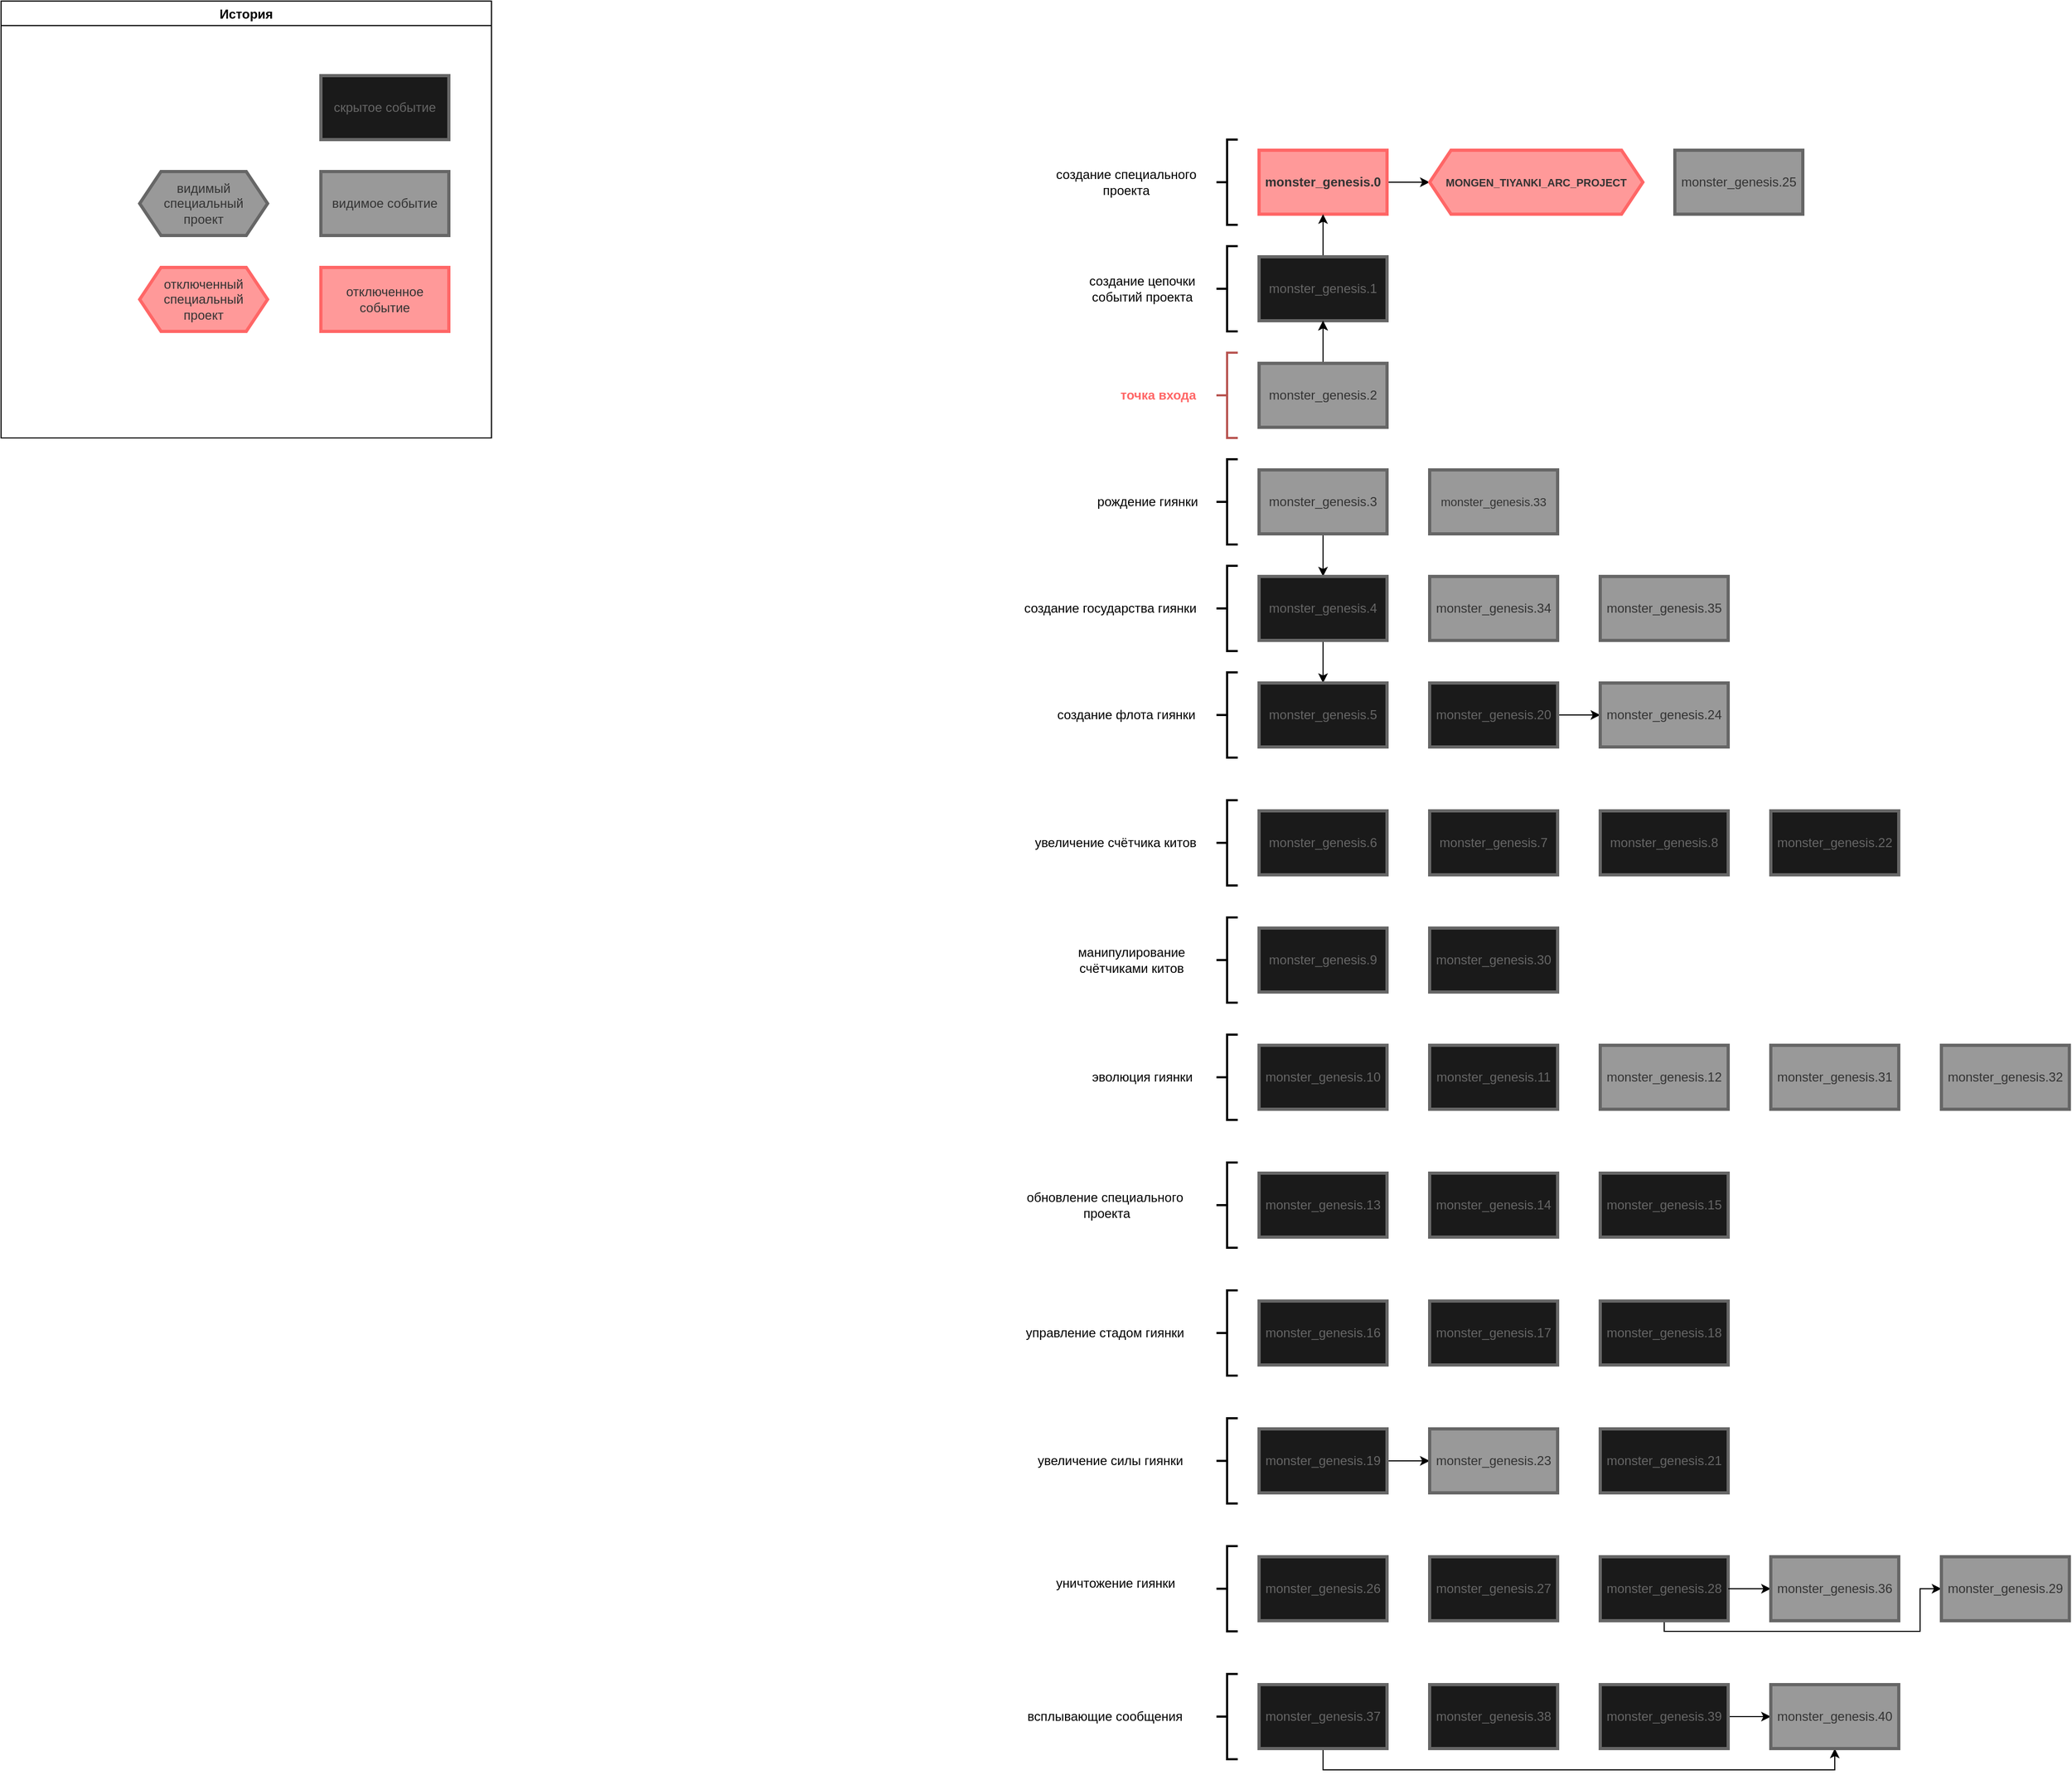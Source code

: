 <mxfile version="21.2.1" type="github">
  <diagram name="Page-1" id="_ViOMv9YvLKTItKcE3aO">
    <mxGraphModel dx="2012" dy="702" grid="1" gridSize="10" guides="1" tooltips="1" connect="1" arrows="1" fold="1" page="1" pageScale="1" pageWidth="850" pageHeight="1100" math="0" shadow="0">
      <root>
        <mxCell id="0" />
        <mxCell id="1" parent="0" />
        <mxCell id="SBqQF3lLg_DirTqzvueh-11" value="" style="edgeStyle=orthogonalEdgeStyle;rounded=0;orthogonalLoop=1;jettySize=auto;html=1;" parent="1" source="ty8lAIpCZy4D9RnfsmEh-1" target="SBqQF3lLg_DirTqzvueh-10" edge="1">
          <mxGeometry relative="1" as="geometry" />
        </mxCell>
        <mxCell id="ty8lAIpCZy4D9RnfsmEh-1" value="&lt;b&gt;monster_genesis.0&lt;/b&gt;" style="rounded=0;whiteSpace=wrap;html=1;fillColor=#FF9999;fontColor=#333333;strokeColor=#FF6666;glass=0;shadow=0;gradientColor=none;strokeWidth=3;" parent="1" vertex="1">
          <mxGeometry x="360" y="170" width="120" height="60" as="geometry" />
        </mxCell>
        <mxCell id="SBqQF3lLg_DirTqzvueh-3" value="" style="edgeStyle=orthogonalEdgeStyle;rounded=0;orthogonalLoop=1;jettySize=auto;html=1;endSize=6;jumpSize=6;" parent="1" source="ty8lAIpCZy4D9RnfsmEh-2" target="ty8lAIpCZy4D9RnfsmEh-1" edge="1">
          <mxGeometry relative="1" as="geometry" />
        </mxCell>
        <mxCell id="ty8lAIpCZy4D9RnfsmEh-2" value="&lt;div&gt;monster_genesis.1&lt;/div&gt;" style="whiteSpace=wrap;html=1;rounded=0;fillColor=#1A1A1A;strokeColor=#666666;fontColor=#666666;glass=0;shadow=0;gradientColor=none;strokeWidth=3;" parent="1" vertex="1">
          <mxGeometry x="360" y="270" width="120" height="60" as="geometry" />
        </mxCell>
        <mxCell id="SBqQF3lLg_DirTqzvueh-2" value="" style="edgeStyle=orthogonalEdgeStyle;rounded=0;orthogonalLoop=1;jettySize=auto;html=1;endSize=6;" parent="1" source="ty8lAIpCZy4D9RnfsmEh-8" target="ty8lAIpCZy4D9RnfsmEh-2" edge="1">
          <mxGeometry relative="1" as="geometry" />
        </mxCell>
        <mxCell id="SBqQF3lLg_DirTqzvueh-12" value="" style="edgeStyle=orthogonalEdgeStyle;rounded=0;orthogonalLoop=1;jettySize=auto;html=1;" parent="1" source="ty8lAIpCZy4D9RnfsmEh-8" target="ty8lAIpCZy4D9RnfsmEh-2" edge="1">
          <mxGeometry relative="1" as="geometry" />
        </mxCell>
        <mxCell id="ty8lAIpCZy4D9RnfsmEh-8" value="&lt;div&gt;monster_genesis.2&lt;/div&gt;" style="whiteSpace=wrap;html=1;fillColor=#999999;strokeColor=#666666;fontColor=#333333;rounded=0;glass=0;shadow=0;gradientColor=none;strokeWidth=3;" parent="1" vertex="1">
          <mxGeometry x="360" y="370" width="120" height="60" as="geometry" />
        </mxCell>
        <mxCell id="SBqQF3lLg_DirTqzvueh-10" value="&lt;font style=&quot;font-size: 10px;&quot;&gt;&lt;b&gt;MONGEN_TIYANKI_ARC_PROJECT&lt;/b&gt;&lt;/font&gt;" style="shape=hexagon;perimeter=hexagonPerimeter2;whiteSpace=wrap;html=1;fixedSize=1;fillColor=#FF9999;strokeColor=#FF6666;fontColor=#333333;rounded=0;glass=0;shadow=0;gradientColor=none;strokeWidth=3;" parent="1" vertex="1">
          <mxGeometry x="520" y="170" width="200" height="60" as="geometry" />
        </mxCell>
        <mxCell id="SBqQF3lLg_DirTqzvueh-16" value="" style="edgeStyle=orthogonalEdgeStyle;rounded=0;orthogonalLoop=1;jettySize=auto;html=1;" parent="1" source="SBqQF3lLg_DirTqzvueh-13" target="SBqQF3lLg_DirTqzvueh-15" edge="1">
          <mxGeometry relative="1" as="geometry" />
        </mxCell>
        <mxCell id="SBqQF3lLg_DirTqzvueh-13" value="&lt;div&gt;monster_genesis.3&lt;/div&gt;" style="whiteSpace=wrap;html=1;fillColor=#999999;strokeColor=#666666;fontColor=#333333;rounded=0;glass=0;shadow=0;gradientColor=none;strokeWidth=3;" parent="1" vertex="1">
          <mxGeometry x="360" y="470" width="120" height="60" as="geometry" />
        </mxCell>
        <mxCell id="SBqQF3lLg_DirTqzvueh-18" value="" style="edgeStyle=orthogonalEdgeStyle;rounded=0;orthogonalLoop=1;jettySize=auto;html=1;" parent="1" source="SBqQF3lLg_DirTqzvueh-15" target="SBqQF3lLg_DirTqzvueh-17" edge="1">
          <mxGeometry relative="1" as="geometry" />
        </mxCell>
        <mxCell id="SBqQF3lLg_DirTqzvueh-15" value="&lt;div&gt;monster_genesis.4&lt;/div&gt;" style="whiteSpace=wrap;html=1;fillColor=#1A1A1A;strokeColor=#666666;fontColor=#666666;rounded=0;glass=0;shadow=0;gradientColor=none;strokeWidth=3;" parent="1" vertex="1">
          <mxGeometry x="360" y="570" width="120" height="60" as="geometry" />
        </mxCell>
        <mxCell id="SBqQF3lLg_DirTqzvueh-17" value="&lt;div&gt;monster_genesis.5&lt;/div&gt;" style="whiteSpace=wrap;html=1;fillColor=#1A1A1A;strokeColor=#666666;fontColor=#666666;rounded=0;glass=0;shadow=0;gradientColor=none;strokeWidth=3;" parent="1" vertex="1">
          <mxGeometry x="360" y="670" width="120" height="60" as="geometry" />
        </mxCell>
        <mxCell id="SBqQF3lLg_DirTqzvueh-22" value="История" style="swimlane;" parent="1" vertex="1">
          <mxGeometry x="-820" y="30" width="460" height="410" as="geometry">
            <mxRectangle x="-820" y="30" width="90" height="30" as="alternateBounds" />
          </mxGeometry>
        </mxCell>
        <mxCell id="ty8lAIpCZy4D9RnfsmEh-4" value="скрытое событие" style="whiteSpace=wrap;html=1;fillColor=#1A1A1A;strokeColor=#666666;fontColor=#666666;rounded=0;glass=0;shadow=0;gradientColor=none;strokeWidth=3;" parent="SBqQF3lLg_DirTqzvueh-22" vertex="1">
          <mxGeometry x="300" y="70" width="120" height="60" as="geometry" />
        </mxCell>
        <mxCell id="ty8lAIpCZy4D9RnfsmEh-6" value="видимое событие" style="whiteSpace=wrap;html=1;fillColor=#999999;strokeColor=#666666;fontColor=#333333;rounded=0;strokeWidth=3;" parent="SBqQF3lLg_DirTqzvueh-22" vertex="1">
          <mxGeometry x="300" y="160" width="120" height="60" as="geometry" />
        </mxCell>
        <mxCell id="SBqQF3lLg_DirTqzvueh-4" value="отключенное событие" style="whiteSpace=wrap;html=1;fillColor=#FF9999;strokeColor=#FF6666;fontColor=#333333;rounded=0;strokeWidth=3;" parent="SBqQF3lLg_DirTqzvueh-22" vertex="1">
          <mxGeometry x="300" y="250" width="120" height="60" as="geometry" />
        </mxCell>
        <mxCell id="SBqQF3lLg_DirTqzvueh-8" value="&lt;div&gt;видимый специальный &lt;br&gt;&lt;/div&gt;&lt;div&gt;проект&lt;/div&gt;" style="shape=hexagon;perimeter=hexagonPerimeter2;whiteSpace=wrap;html=1;fixedSize=1;fillColor=#999999;strokeColor=#666666;fontColor=#333333;rounded=0;glass=0;shadow=0;gradientColor=none;strokeWidth=3;" parent="SBqQF3lLg_DirTqzvueh-22" vertex="1">
          <mxGeometry x="130" y="160" width="120" height="60" as="geometry" />
        </mxCell>
        <mxCell id="SBqQF3lLg_DirTqzvueh-19" value="&lt;div&gt;отключенный специальный &lt;br&gt;&lt;/div&gt;&lt;div&gt;проект&lt;/div&gt;" style="shape=hexagon;perimeter=hexagonPerimeter2;whiteSpace=wrap;html=1;fixedSize=1;fillColor=#FF9999;strokeColor=#FF6666;fontColor=#333333;rounded=0;glass=0;shadow=0;gradientColor=none;strokeWidth=3;" parent="SBqQF3lLg_DirTqzvueh-22" vertex="1">
          <mxGeometry x="130" y="250" width="120" height="60" as="geometry" />
        </mxCell>
        <mxCell id="SBqQF3lLg_DirTqzvueh-23" value="&lt;div&gt;monster_genesis.6&lt;/div&gt;" style="whiteSpace=wrap;html=1;fillColor=#1A1A1A;strokeColor=#666666;fontColor=#666666;rounded=0;glass=0;shadow=0;gradientColor=none;strokeWidth=3;" parent="1" vertex="1">
          <mxGeometry x="360" y="790" width="120" height="60" as="geometry" />
        </mxCell>
        <mxCell id="SBqQF3lLg_DirTqzvueh-25" value="&lt;div&gt;monster_genesis.7&lt;/div&gt;" style="whiteSpace=wrap;html=1;fillColor=#1A1A1A;strokeColor=#666666;fontColor=#666666;rounded=0;glass=0;shadow=0;gradientColor=none;strokeWidth=3;" parent="1" vertex="1">
          <mxGeometry x="520" y="790" width="120" height="60" as="geometry" />
        </mxCell>
        <mxCell id="SBqQF3lLg_DirTqzvueh-27" value="&lt;div&gt;monster_genesis.8&lt;/div&gt;" style="whiteSpace=wrap;html=1;fillColor=#1A1A1A;strokeColor=#666666;fontColor=#666666;rounded=0;glass=0;shadow=0;gradientColor=none;strokeWidth=3;" parent="1" vertex="1">
          <mxGeometry x="680" y="790" width="120" height="60" as="geometry" />
        </mxCell>
        <mxCell id="SBqQF3lLg_DirTqzvueh-29" value="&lt;div&gt;monster_genesis.9&lt;/div&gt;" style="whiteSpace=wrap;html=1;fillColor=#1A1A1A;strokeColor=#666666;fontColor=#666666;rounded=0;glass=0;shadow=0;gradientColor=none;strokeWidth=3;" parent="1" vertex="1">
          <mxGeometry x="360" y="900" width="120" height="60" as="geometry" />
        </mxCell>
        <mxCell id="SBqQF3lLg_DirTqzvueh-31" value="&lt;div&gt;monster_genesis.10&lt;/div&gt;" style="whiteSpace=wrap;html=1;fillColor=#1A1A1A;strokeColor=#666666;fontColor=#666666;rounded=0;glass=0;shadow=0;gradientColor=none;strokeWidth=3;" parent="1" vertex="1">
          <mxGeometry x="360" y="1010" width="120" height="60" as="geometry" />
        </mxCell>
        <mxCell id="SBqQF3lLg_DirTqzvueh-33" value="&lt;div&gt;monster_genesis.11&lt;/div&gt;" style="whiteSpace=wrap;html=1;fillColor=#1A1A1A;strokeColor=#666666;fontColor=#666666;rounded=0;glass=0;shadow=0;gradientColor=none;strokeWidth=3;" parent="1" vertex="1">
          <mxGeometry x="520" y="1010" width="120" height="60" as="geometry" />
        </mxCell>
        <mxCell id="SBqQF3lLg_DirTqzvueh-35" value="" style="strokeWidth=2;html=1;shape=mxgraph.flowchart.annotation_2;align=left;labelPosition=right;pointerEvents=1;" parent="1" vertex="1">
          <mxGeometry x="320" y="780" width="20" height="80" as="geometry" />
        </mxCell>
        <mxCell id="SBqQF3lLg_DirTqzvueh-36" value="&lt;div&gt;увеличение счётчика китов&lt;/div&gt;" style="text;html=1;align=center;verticalAlign=middle;resizable=0;points=[];autosize=1;strokeColor=none;fillColor=none;" parent="1" vertex="1">
          <mxGeometry x="140" y="805" width="170" height="30" as="geometry" />
        </mxCell>
        <mxCell id="SBqQF3lLg_DirTqzvueh-41" value="" style="strokeWidth=2;html=1;shape=mxgraph.flowchart.annotation_2;align=left;labelPosition=right;pointerEvents=1;" parent="1" vertex="1">
          <mxGeometry x="320" y="890" width="20" height="80" as="geometry" />
        </mxCell>
        <mxCell id="SBqQF3lLg_DirTqzvueh-42" value="&lt;div&gt;манипулирование &lt;br&gt;&lt;/div&gt;&lt;div&gt;счётчиками китов&lt;/div&gt;" style="text;html=1;align=center;verticalAlign=middle;resizable=0;points=[];autosize=1;strokeColor=none;fillColor=none;" parent="1" vertex="1">
          <mxGeometry x="180" y="910" width="120" height="40" as="geometry" />
        </mxCell>
        <mxCell id="SBqQF3lLg_DirTqzvueh-43" value="" style="strokeWidth=2;html=1;shape=mxgraph.flowchart.annotation_2;align=left;labelPosition=right;pointerEvents=1;fillColor=#f8cecc;strokeColor=#b85450;" parent="1" vertex="1">
          <mxGeometry x="320" y="360" width="20" height="80" as="geometry" />
        </mxCell>
        <mxCell id="SBqQF3lLg_DirTqzvueh-44" value="точка входа" style="text;html=1;align=center;verticalAlign=middle;resizable=0;points=[];autosize=1;strokeColor=none;fillColor=none;fontStyle=1;fontSize=12;fontColor=#FF6666;" parent="1" vertex="1">
          <mxGeometry x="220" y="385" width="90" height="30" as="geometry" />
        </mxCell>
        <mxCell id="SBqQF3lLg_DirTqzvueh-45" value="" style="strokeWidth=2;html=1;shape=mxgraph.flowchart.annotation_2;align=left;labelPosition=right;pointerEvents=1;" parent="1" vertex="1">
          <mxGeometry x="320" y="1000" width="20" height="80" as="geometry" />
        </mxCell>
        <mxCell id="SBqQF3lLg_DirTqzvueh-46" value="эволюция гиянки" style="text;html=1;align=center;verticalAlign=middle;resizable=0;points=[];autosize=1;strokeColor=none;fillColor=none;" parent="1" vertex="1">
          <mxGeometry x="190" y="1025" width="120" height="30" as="geometry" />
        </mxCell>
        <mxCell id="SBqQF3lLg_DirTqzvueh-47" value="" style="strokeWidth=2;html=1;shape=mxgraph.flowchart.annotation_2;align=left;labelPosition=right;pointerEvents=1;" parent="1" vertex="1">
          <mxGeometry x="320" y="460" width="20" height="80" as="geometry" />
        </mxCell>
        <mxCell id="SBqQF3lLg_DirTqzvueh-48" value="рождение гиянки" style="text;html=1;align=center;verticalAlign=middle;resizable=0;points=[];autosize=1;strokeColor=none;fillColor=none;" parent="1" vertex="1">
          <mxGeometry x="200" y="485" width="110" height="30" as="geometry" />
        </mxCell>
        <mxCell id="SBqQF3lLg_DirTqzvueh-49" value="" style="strokeWidth=2;html=1;shape=mxgraph.flowchart.annotation_2;align=left;labelPosition=right;pointerEvents=1;" parent="1" vertex="1">
          <mxGeometry x="320" y="560" width="20" height="80" as="geometry" />
        </mxCell>
        <mxCell id="SBqQF3lLg_DirTqzvueh-50" value="создание государства гиянки" style="text;html=1;align=center;verticalAlign=middle;resizable=0;points=[];autosize=1;strokeColor=none;fillColor=none;" parent="1" vertex="1">
          <mxGeometry x="130" y="585" width="180" height="30" as="geometry" />
        </mxCell>
        <mxCell id="SBqQF3lLg_DirTqzvueh-51" value="" style="strokeWidth=2;html=1;shape=mxgraph.flowchart.annotation_2;align=left;labelPosition=right;pointerEvents=1;" parent="1" vertex="1">
          <mxGeometry x="320" y="660" width="20" height="80" as="geometry" />
        </mxCell>
        <mxCell id="SBqQF3lLg_DirTqzvueh-52" value="создание флота гиянки" style="text;html=1;align=center;verticalAlign=middle;resizable=0;points=[];autosize=1;strokeColor=none;fillColor=none;" parent="1" vertex="1">
          <mxGeometry x="160" y="685" width="150" height="30" as="geometry" />
        </mxCell>
        <mxCell id="SBqQF3lLg_DirTqzvueh-53" value="" style="strokeWidth=2;html=1;shape=mxgraph.flowchart.annotation_2;align=left;labelPosition=right;pointerEvents=1;" parent="1" vertex="1">
          <mxGeometry x="320" y="260" width="20" height="80" as="geometry" />
        </mxCell>
        <mxCell id="SBqQF3lLg_DirTqzvueh-54" value="&lt;div&gt;создание цепочки &lt;br&gt;&lt;/div&gt;&lt;div&gt;событий проекта&lt;br&gt;&lt;/div&gt;" style="text;html=1;align=center;verticalAlign=middle;resizable=0;points=[];autosize=1;strokeColor=none;fillColor=none;" parent="1" vertex="1">
          <mxGeometry x="190" y="280" width="120" height="40" as="geometry" />
        </mxCell>
        <mxCell id="SBqQF3lLg_DirTqzvueh-55" value="" style="strokeWidth=2;html=1;shape=mxgraph.flowchart.annotation_2;align=left;labelPosition=right;pointerEvents=1;" parent="1" vertex="1">
          <mxGeometry x="320" y="160" width="20" height="80" as="geometry" />
        </mxCell>
        <mxCell id="SBqQF3lLg_DirTqzvueh-56" value="&lt;div&gt;создание специального &lt;br&gt;&lt;/div&gt;&lt;div&gt;проекта&lt;/div&gt;" style="text;html=1;align=center;verticalAlign=middle;resizable=0;points=[];autosize=1;strokeColor=none;fillColor=none;" parent="1" vertex="1">
          <mxGeometry x="160" y="180" width="150" height="40" as="geometry" />
        </mxCell>
        <mxCell id="SBqQF3lLg_DirTqzvueh-57" value="&lt;div&gt;monster_genesis.12&lt;/div&gt;" style="whiteSpace=wrap;html=1;fillColor=#999999;strokeColor=#666666;fontColor=#333333;rounded=0;glass=0;shadow=0;gradientColor=none;strokeWidth=3;" parent="1" vertex="1">
          <mxGeometry x="680" y="1010" width="120" height="60" as="geometry" />
        </mxCell>
        <mxCell id="SBqQF3lLg_DirTqzvueh-61" value="&lt;div&gt;monster_genesis.13&lt;/div&gt;" style="whiteSpace=wrap;html=1;fillColor=#1A1A1A;strokeColor=#666666;fontColor=#666666;rounded=0;glass=0;shadow=0;gradientColor=none;strokeWidth=3;" parent="1" vertex="1">
          <mxGeometry x="360" y="1130" width="120" height="60" as="geometry" />
        </mxCell>
        <mxCell id="SBqQF3lLg_DirTqzvueh-64" value="" style="strokeWidth=2;html=1;shape=mxgraph.flowchart.annotation_2;align=left;labelPosition=right;pointerEvents=1;" parent="1" vertex="1">
          <mxGeometry x="320" y="1120" width="20" height="80" as="geometry" />
        </mxCell>
        <mxCell id="SBqQF3lLg_DirTqzvueh-65" value="&lt;div&gt;обновление специального&lt;/div&gt;&lt;div&gt;&amp;nbsp;проекта&lt;/div&gt;" style="text;html=1;align=center;verticalAlign=middle;resizable=0;points=[];autosize=1;strokeColor=none;fillColor=none;" parent="1" vertex="1">
          <mxGeometry x="130" y="1140" width="170" height="40" as="geometry" />
        </mxCell>
        <mxCell id="SBqQF3lLg_DirTqzvueh-66" value="&lt;div&gt;monster_genesis.14&lt;/div&gt;" style="whiteSpace=wrap;html=1;fillColor=#1A1A1A;strokeColor=#666666;fontColor=#666666;rounded=0;glass=0;shadow=0;gradientColor=none;strokeWidth=3;" parent="1" vertex="1">
          <mxGeometry x="520" y="1130" width="120" height="60" as="geometry" />
        </mxCell>
        <mxCell id="SBqQF3lLg_DirTqzvueh-68" value="&lt;div&gt;monster_genesis.15&lt;/div&gt;" style="whiteSpace=wrap;html=1;fillColor=#1A1A1A;strokeColor=#666666;fontColor=#666666;rounded=0;glass=0;shadow=0;gradientColor=none;strokeWidth=3;" parent="1" vertex="1">
          <mxGeometry x="680" y="1130" width="120" height="60" as="geometry" />
        </mxCell>
        <mxCell id="SBqQF3lLg_DirTqzvueh-70" value="&lt;div&gt;monster_genesis.16&lt;/div&gt;" style="whiteSpace=wrap;html=1;fillColor=#1A1A1A;strokeColor=#666666;fontColor=#666666;rounded=0;glass=0;shadow=0;gradientColor=none;strokeWidth=3;" parent="1" vertex="1">
          <mxGeometry x="360" y="1250" width="120" height="60" as="geometry" />
        </mxCell>
        <mxCell id="SBqQF3lLg_DirTqzvueh-72" value="" style="strokeWidth=2;html=1;shape=mxgraph.flowchart.annotation_2;align=left;labelPosition=right;pointerEvents=1;" parent="1" vertex="1">
          <mxGeometry x="320" y="1240" width="20" height="80" as="geometry" />
        </mxCell>
        <mxCell id="SBqQF3lLg_DirTqzvueh-73" value="управление стадом гиянки" style="text;html=1;align=center;verticalAlign=middle;resizable=0;points=[];autosize=1;strokeColor=none;fillColor=none;" parent="1" vertex="1">
          <mxGeometry x="130" y="1265" width="170" height="30" as="geometry" />
        </mxCell>
        <mxCell id="SBqQF3lLg_DirTqzvueh-74" value="&lt;div&gt;monster_genesis.17&lt;/div&gt;" style="whiteSpace=wrap;html=1;fillColor=#1A1A1A;strokeColor=#666666;fontColor=#666666;rounded=0;glass=0;shadow=0;gradientColor=none;strokeWidth=3;" parent="1" vertex="1">
          <mxGeometry x="520" y="1250" width="120" height="60" as="geometry" />
        </mxCell>
        <mxCell id="SBqQF3lLg_DirTqzvueh-76" value="&lt;div&gt;monster_genesis.18&lt;/div&gt;" style="whiteSpace=wrap;html=1;fillColor=#1A1A1A;strokeColor=#666666;fontColor=#666666;rounded=0;glass=0;shadow=0;gradientColor=none;strokeWidth=3;" parent="1" vertex="1">
          <mxGeometry x="680" y="1250" width="120" height="60" as="geometry" />
        </mxCell>
        <mxCell id="SBqQF3lLg_DirTqzvueh-83" value="" style="edgeStyle=orthogonalEdgeStyle;rounded=0;orthogonalLoop=1;jettySize=auto;html=1;" parent="1" source="SBqQF3lLg_DirTqzvueh-78" target="SBqQF3lLg_DirTqzvueh-82" edge="1">
          <mxGeometry relative="1" as="geometry" />
        </mxCell>
        <mxCell id="SBqQF3lLg_DirTqzvueh-78" value="&lt;div&gt;monster_genesis.19&lt;/div&gt;" style="whiteSpace=wrap;html=1;fillColor=#1A1A1A;strokeColor=#666666;fontColor=#666666;rounded=0;glass=0;shadow=0;gradientColor=none;strokeWidth=3;" parent="1" vertex="1">
          <mxGeometry x="360" y="1370" width="120" height="60" as="geometry" />
        </mxCell>
        <mxCell id="SBqQF3lLg_DirTqzvueh-80" value="" style="strokeWidth=2;html=1;shape=mxgraph.flowchart.annotation_2;align=left;labelPosition=right;pointerEvents=1;" parent="1" vertex="1">
          <mxGeometry x="320" y="1360" width="20" height="80" as="geometry" />
        </mxCell>
        <mxCell id="SBqQF3lLg_DirTqzvueh-81" value="увеличение силы гиянки" style="text;html=1;align=center;verticalAlign=middle;resizable=0;points=[];autosize=1;strokeColor=none;fillColor=none;" parent="1" vertex="1">
          <mxGeometry x="140" y="1385" width="160" height="30" as="geometry" />
        </mxCell>
        <mxCell id="SBqQF3lLg_DirTqzvueh-82" value="&lt;div&gt;monster_genesis.23&lt;/div&gt;" style="whiteSpace=wrap;html=1;fillColor=#999999;strokeColor=#666666;fontColor=#333333;rounded=0;glass=0;shadow=0;gradientColor=none;strokeWidth=3;" parent="1" vertex="1">
          <mxGeometry x="520" y="1370" width="120" height="60" as="geometry" />
        </mxCell>
        <mxCell id="SBqQF3lLg_DirTqzvueh-88" value="" style="edgeStyle=orthogonalEdgeStyle;rounded=0;orthogonalLoop=1;jettySize=auto;html=1;" parent="1" source="SBqQF3lLg_DirTqzvueh-85" target="SBqQF3lLg_DirTqzvueh-87" edge="1">
          <mxGeometry relative="1" as="geometry" />
        </mxCell>
        <mxCell id="SBqQF3lLg_DirTqzvueh-85" value="&lt;div&gt;monster_genesis.20&lt;/div&gt;" style="whiteSpace=wrap;html=1;fillColor=#1A1A1A;strokeColor=#666666;fontColor=#666666;rounded=0;glass=0;shadow=0;gradientColor=none;strokeWidth=3;" parent="1" vertex="1">
          <mxGeometry x="520" y="670" width="120" height="60" as="geometry" />
        </mxCell>
        <mxCell id="SBqQF3lLg_DirTqzvueh-87" value="&lt;div&gt;monster_genesis.24&lt;/div&gt;" style="whiteSpace=wrap;html=1;fillColor=#999999;strokeColor=#666666;fontColor=#333333;rounded=0;glass=0;shadow=0;gradientColor=none;strokeWidth=3;" parent="1" vertex="1">
          <mxGeometry x="680" y="670" width="120" height="60" as="geometry" />
        </mxCell>
        <mxCell id="SBqQF3lLg_DirTqzvueh-89" value="&lt;div&gt;monster_genesis.21&lt;/div&gt;" style="whiteSpace=wrap;html=1;fillColor=#1A1A1A;strokeColor=#666666;fontColor=#666666;rounded=0;glass=0;shadow=0;gradientColor=none;strokeWidth=3;" parent="1" vertex="1">
          <mxGeometry x="680" y="1370" width="120" height="60" as="geometry" />
        </mxCell>
        <mxCell id="SBqQF3lLg_DirTqzvueh-91" value="&lt;div&gt;monster_genesis.22&lt;/div&gt;" style="whiteSpace=wrap;html=1;fillColor=#1A1A1A;strokeColor=#666666;fontColor=#666666;rounded=0;glass=0;shadow=0;gradientColor=none;strokeWidth=3;" parent="1" vertex="1">
          <mxGeometry x="840" y="790" width="120" height="60" as="geometry" />
        </mxCell>
        <mxCell id="SBqQF3lLg_DirTqzvueh-93" value="monster_genesis.25" style="whiteSpace=wrap;html=1;fillColor=#999999;strokeColor=#666666;fontColor=#333333;rounded=0;glass=0;shadow=0;gradientColor=none;strokeWidth=3;" parent="1" vertex="1">
          <mxGeometry x="750" y="170" width="120" height="60" as="geometry" />
        </mxCell>
        <mxCell id="SBqQF3lLg_DirTqzvueh-95" value="&lt;div&gt;monster_genesis.26&lt;/div&gt;" style="whiteSpace=wrap;html=1;fillColor=#1A1A1A;strokeColor=#666666;fontColor=#666666;rounded=0;glass=0;shadow=0;gradientColor=none;strokeWidth=3;" parent="1" vertex="1">
          <mxGeometry x="360" y="1490" width="120" height="60" as="geometry" />
        </mxCell>
        <mxCell id="SBqQF3lLg_DirTqzvueh-97" value="" style="strokeWidth=2;html=1;shape=mxgraph.flowchart.annotation_2;align=left;labelPosition=right;pointerEvents=1;" parent="1" vertex="1">
          <mxGeometry x="320" y="1480" width="20" height="80" as="geometry" />
        </mxCell>
        <mxCell id="SBqQF3lLg_DirTqzvueh-98" value="уничтожение гиянки" style="text;html=1;align=center;verticalAlign=middle;resizable=0;points=[];autosize=1;strokeColor=none;fillColor=none;" parent="1" vertex="1">
          <mxGeometry x="160" y="1500" width="130" height="30" as="geometry" />
        </mxCell>
        <mxCell id="SBqQF3lLg_DirTqzvueh-99" value="&lt;div&gt;monster_genesis.27&lt;/div&gt;" style="whiteSpace=wrap;html=1;fillColor=#1A1A1A;strokeColor=#666666;fontColor=#666666;rounded=0;glass=0;shadow=0;gradientColor=none;strokeWidth=3;" parent="1" vertex="1">
          <mxGeometry x="520" y="1490" width="120" height="60" as="geometry" />
        </mxCell>
        <mxCell id="SBqQF3lLg_DirTqzvueh-109" style="edgeStyle=orthogonalEdgeStyle;rounded=0;orthogonalLoop=1;jettySize=auto;html=1;exitX=0.5;exitY=1;exitDx=0;exitDy=0;entryX=0;entryY=0.5;entryDx=0;entryDy=0;" parent="1" source="SBqQF3lLg_DirTqzvueh-101" target="SBqQF3lLg_DirTqzvueh-103" edge="1">
          <mxGeometry relative="1" as="geometry">
            <Array as="points">
              <mxPoint x="740" y="1560" />
              <mxPoint x="980" y="1560" />
              <mxPoint x="980" y="1520" />
            </Array>
          </mxGeometry>
        </mxCell>
        <mxCell id="SBqQF3lLg_DirTqzvueh-101" value="&lt;div&gt;monster_genesis.28&lt;/div&gt;" style="whiteSpace=wrap;html=1;fillColor=#1A1A1A;strokeColor=#666666;fontColor=#666666;rounded=0;glass=0;shadow=0;gradientColor=none;strokeWidth=3;" parent="1" vertex="1">
          <mxGeometry x="680" y="1490" width="120" height="60" as="geometry" />
        </mxCell>
        <mxCell id="SBqQF3lLg_DirTqzvueh-103" value="&lt;div&gt;monster_genesis.29&lt;/div&gt;" style="whiteSpace=wrap;html=1;fillColor=#999999;strokeColor=#666666;fontColor=#333333;rounded=0;glass=0;shadow=0;gradientColor=none;strokeWidth=3;" parent="1" vertex="1">
          <mxGeometry x="1000" y="1490" width="120" height="60" as="geometry" />
        </mxCell>
        <mxCell id="SBqQF3lLg_DirTqzvueh-108" value="" style="edgeStyle=orthogonalEdgeStyle;rounded=0;orthogonalLoop=1;jettySize=auto;html=1;" parent="1" source="SBqQF3lLg_DirTqzvueh-101" target="SBqQF3lLg_DirTqzvueh-105" edge="1">
          <mxGeometry relative="1" as="geometry">
            <mxPoint x="800" y="1520" as="sourcePoint" />
            <mxPoint x="1040" y="1560" as="targetPoint" />
          </mxGeometry>
        </mxCell>
        <mxCell id="SBqQF3lLg_DirTqzvueh-105" value="&lt;div&gt;monster_genesis.36&lt;/div&gt;" style="whiteSpace=wrap;html=1;fillColor=#999999;strokeColor=#666666;fontColor=#333333;rounded=0;glass=0;shadow=0;gradientColor=none;strokeWidth=3;" parent="1" vertex="1">
          <mxGeometry x="840" y="1490" width="120" height="60" as="geometry" />
        </mxCell>
        <mxCell id="SBqQF3lLg_DirTqzvueh-110" value="&lt;div&gt;monster_genesis.30&lt;/div&gt;" style="whiteSpace=wrap;html=1;fillColor=#1A1A1A;strokeColor=#666666;fontColor=#666666;rounded=0;glass=0;shadow=0;gradientColor=none;strokeWidth=3;" parent="1" vertex="1">
          <mxGeometry x="520" y="900" width="120" height="60" as="geometry" />
        </mxCell>
        <mxCell id="SBqQF3lLg_DirTqzvueh-112" value="&lt;div&gt;monster_genesis.31&lt;/div&gt;" style="whiteSpace=wrap;html=1;fillColor=#999999;strokeColor=#666666;fontColor=#333333;rounded=0;glass=0;shadow=0;gradientColor=none;strokeWidth=3;" parent="1" vertex="1">
          <mxGeometry x="840" y="1010" width="120" height="60" as="geometry" />
        </mxCell>
        <mxCell id="SBqQF3lLg_DirTqzvueh-114" value="&lt;div&gt;monster_genesis.32&lt;/div&gt;" style="whiteSpace=wrap;html=1;fillColor=#999999;strokeColor=#666666;fontColor=#333333;rounded=0;glass=0;shadow=0;gradientColor=none;strokeWidth=3;" parent="1" vertex="1">
          <mxGeometry x="1000" y="1010" width="120" height="60" as="geometry" />
        </mxCell>
        <mxCell id="SBqQF3lLg_DirTqzvueh-116" value="&lt;div style=&quot;font-size: 11px;&quot;&gt;&lt;font style=&quot;font-size: 11px;&quot;&gt;monster_genesis.33&lt;/font&gt;&lt;/div&gt;" style="whiteSpace=wrap;html=1;fillColor=#999999;strokeColor=#666666;fontColor=#333333;rounded=0;glass=0;shadow=0;gradientColor=none;strokeWidth=3;" parent="1" vertex="1">
          <mxGeometry x="520" y="470" width="120" height="60" as="geometry" />
        </mxCell>
        <mxCell id="SBqQF3lLg_DirTqzvueh-118" value="&lt;div&gt;monster_genesis.34&lt;/div&gt;" style="whiteSpace=wrap;html=1;fillColor=#999999;strokeColor=#666666;fontColor=#333333;rounded=0;glass=0;shadow=0;gradientColor=none;strokeWidth=3;" parent="1" vertex="1">
          <mxGeometry x="520" y="570" width="120" height="60" as="geometry" />
        </mxCell>
        <mxCell id="SBqQF3lLg_DirTqzvueh-120" value="&lt;div&gt;monster_genesis.35&lt;/div&gt;" style="whiteSpace=wrap;html=1;fillColor=#999999;strokeColor=#666666;fontColor=#333333;rounded=0;glass=0;shadow=0;gradientColor=none;strokeWidth=3;" parent="1" vertex="1">
          <mxGeometry x="680" y="570" width="120" height="60" as="geometry" />
        </mxCell>
        <mxCell id="JDoxlN7U1lCP0kAiubZi-5" style="edgeStyle=orthogonalEdgeStyle;rounded=0;orthogonalLoop=1;jettySize=auto;html=1;exitX=0.5;exitY=1;exitDx=0;exitDy=0;entryX=0.5;entryY=1;entryDx=0;entryDy=0;" edge="1" parent="1" source="SBqQF3lLg_DirTqzvueh-122" target="JDoxlN7U1lCP0kAiubZi-3">
          <mxGeometry relative="1" as="geometry">
            <Array as="points">
              <mxPoint x="420" y="1690" />
              <mxPoint x="900" y="1690" />
            </Array>
          </mxGeometry>
        </mxCell>
        <mxCell id="SBqQF3lLg_DirTqzvueh-122" value="&lt;div&gt;monster_genesis.37&lt;/div&gt;" style="whiteSpace=wrap;html=1;fillColor=#1A1A1A;strokeColor=#666666;fontColor=#666666;rounded=0;glass=0;shadow=0;gradientColor=none;strokeWidth=3;" parent="1" vertex="1">
          <mxGeometry x="360" y="1610" width="120" height="60" as="geometry" />
        </mxCell>
        <mxCell id="SBqQF3lLg_DirTqzvueh-124" value="&lt;div&gt;monster_genesis.38&lt;/div&gt;" style="whiteSpace=wrap;html=1;fillColor=#1A1A1A;strokeColor=#666666;fontColor=#666666;rounded=0;glass=0;shadow=0;gradientColor=none;strokeWidth=3;" parent="1" vertex="1">
          <mxGeometry x="520" y="1610" width="120" height="60" as="geometry" />
        </mxCell>
        <mxCell id="SBqQF3lLg_DirTqzvueh-126" value="" style="strokeWidth=2;html=1;shape=mxgraph.flowchart.annotation_2;align=left;labelPosition=right;pointerEvents=1;" parent="1" vertex="1">
          <mxGeometry x="320" y="1600" width="20" height="80" as="geometry" />
        </mxCell>
        <mxCell id="SBqQF3lLg_DirTqzvueh-127" value="всплывающие сообщения" style="text;html=1;align=center;verticalAlign=middle;resizable=0;points=[];autosize=1;strokeColor=none;fillColor=none;" parent="1" vertex="1">
          <mxGeometry x="130" y="1625" width="170" height="30" as="geometry" />
        </mxCell>
        <mxCell id="JDoxlN7U1lCP0kAiubZi-4" value="" style="edgeStyle=orthogonalEdgeStyle;rounded=0;orthogonalLoop=1;jettySize=auto;html=1;" edge="1" parent="1" source="JDoxlN7U1lCP0kAiubZi-1" target="JDoxlN7U1lCP0kAiubZi-3">
          <mxGeometry relative="1" as="geometry" />
        </mxCell>
        <mxCell id="JDoxlN7U1lCP0kAiubZi-1" value="&lt;div&gt;monster_genesis.39&lt;/div&gt;" style="whiteSpace=wrap;html=1;fillColor=#1A1A1A;strokeColor=#666666;fontColor=#666666;rounded=0;glass=0;shadow=0;gradientColor=none;strokeWidth=3;" vertex="1" parent="1">
          <mxGeometry x="680" y="1610" width="120" height="60" as="geometry" />
        </mxCell>
        <mxCell id="JDoxlN7U1lCP0kAiubZi-3" value="&lt;div&gt;monster_genesis.40&lt;/div&gt;" style="whiteSpace=wrap;html=1;fillColor=#999999;strokeColor=#666666;fontColor=#333333;rounded=0;glass=0;shadow=0;gradientColor=none;strokeWidth=3;" vertex="1" parent="1">
          <mxGeometry x="840" y="1610" width="120" height="60" as="geometry" />
        </mxCell>
      </root>
    </mxGraphModel>
  </diagram>
</mxfile>
